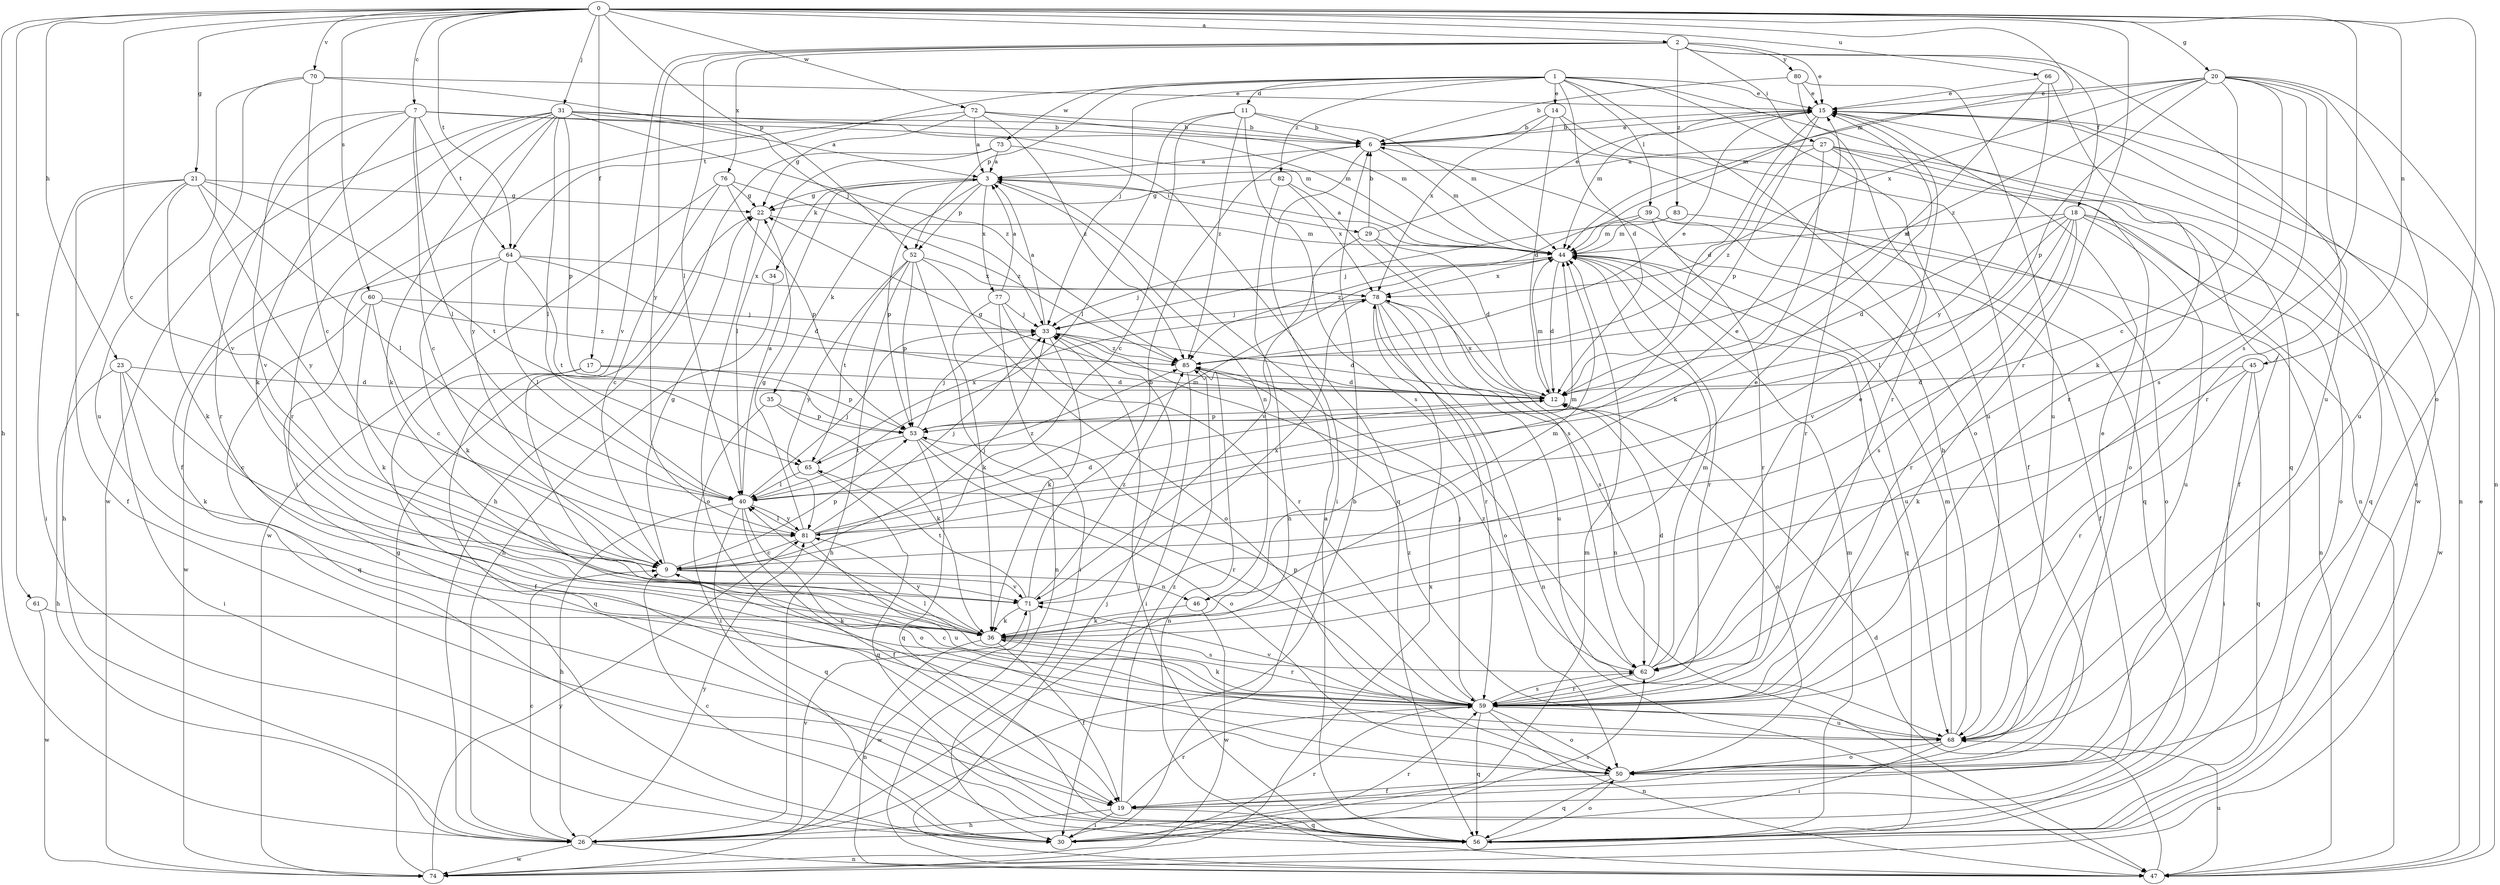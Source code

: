 strict digraph  {
0;
1;
2;
3;
6;
7;
9;
11;
12;
14;
15;
17;
18;
19;
20;
21;
22;
23;
26;
27;
29;
30;
31;
33;
34;
35;
36;
39;
40;
44;
45;
46;
47;
50;
52;
53;
56;
59;
60;
61;
62;
64;
65;
66;
68;
70;
71;
72;
73;
74;
76;
77;
78;
80;
81;
82;
83;
85;
0 -> 2  [label=a];
0 -> 7  [label=c];
0 -> 9  [label=c];
0 -> 17  [label=f];
0 -> 20  [label=g];
0 -> 21  [label=g];
0 -> 23  [label=h];
0 -> 26  [label=h];
0 -> 31  [label=j];
0 -> 44  [label=m];
0 -> 45  [label=n];
0 -> 50  [label=o];
0 -> 52  [label=p];
0 -> 59  [label=r];
0 -> 60  [label=s];
0 -> 61  [label=s];
0 -> 62  [label=s];
0 -> 64  [label=t];
0 -> 66  [label=u];
0 -> 70  [label=v];
0 -> 72  [label=w];
1 -> 11  [label=d];
1 -> 12  [label=d];
1 -> 14  [label=e];
1 -> 15  [label=e];
1 -> 33  [label=j];
1 -> 39  [label=l];
1 -> 50  [label=o];
1 -> 52  [label=p];
1 -> 56  [label=q];
1 -> 64  [label=t];
1 -> 68  [label=u];
1 -> 73  [label=w];
1 -> 82  [label=z];
2 -> 15  [label=e];
2 -> 18  [label=f];
2 -> 27  [label=i];
2 -> 40  [label=l];
2 -> 68  [label=u];
2 -> 71  [label=v];
2 -> 76  [label=x];
2 -> 80  [label=y];
2 -> 81  [label=y];
2 -> 83  [label=z];
3 -> 22  [label=g];
3 -> 29  [label=i];
3 -> 34  [label=k];
3 -> 35  [label=k];
3 -> 46  [label=n];
3 -> 52  [label=p];
3 -> 53  [label=p];
3 -> 77  [label=x];
6 -> 3  [label=a];
6 -> 15  [label=e];
6 -> 30  [label=i];
6 -> 44  [label=m];
6 -> 56  [label=q];
7 -> 6  [label=b];
7 -> 9  [label=c];
7 -> 36  [label=k];
7 -> 40  [label=l];
7 -> 44  [label=m];
7 -> 59  [label=r];
7 -> 64  [label=t];
7 -> 71  [label=v];
9 -> 22  [label=g];
9 -> 33  [label=j];
9 -> 46  [label=n];
9 -> 53  [label=p];
9 -> 71  [label=v];
11 -> 6  [label=b];
11 -> 9  [label=c];
11 -> 40  [label=l];
11 -> 44  [label=m];
11 -> 62  [label=s];
11 -> 85  [label=z];
12 -> 22  [label=g];
12 -> 44  [label=m];
12 -> 50  [label=o];
12 -> 53  [label=p];
12 -> 78  [label=x];
14 -> 6  [label=b];
14 -> 12  [label=d];
14 -> 19  [label=f];
14 -> 47  [label=n];
14 -> 78  [label=x];
15 -> 6  [label=b];
15 -> 12  [label=d];
15 -> 44  [label=m];
15 -> 47  [label=n];
15 -> 53  [label=p];
15 -> 74  [label=w];
17 -> 12  [label=d];
17 -> 19  [label=f];
17 -> 53  [label=p];
17 -> 56  [label=q];
18 -> 12  [label=d];
18 -> 40  [label=l];
18 -> 44  [label=m];
18 -> 50  [label=o];
18 -> 59  [label=r];
18 -> 62  [label=s];
18 -> 68  [label=u];
18 -> 71  [label=v];
18 -> 74  [label=w];
19 -> 26  [label=h];
19 -> 30  [label=i];
19 -> 56  [label=q];
19 -> 59  [label=r];
19 -> 85  [label=z];
20 -> 9  [label=c];
20 -> 15  [label=e];
20 -> 36  [label=k];
20 -> 44  [label=m];
20 -> 47  [label=n];
20 -> 53  [label=p];
20 -> 59  [label=r];
20 -> 62  [label=s];
20 -> 68  [label=u];
20 -> 78  [label=x];
20 -> 85  [label=z];
21 -> 19  [label=f];
21 -> 22  [label=g];
21 -> 26  [label=h];
21 -> 30  [label=i];
21 -> 36  [label=k];
21 -> 40  [label=l];
21 -> 65  [label=t];
21 -> 81  [label=y];
22 -> 44  [label=m];
22 -> 50  [label=o];
23 -> 9  [label=c];
23 -> 12  [label=d];
23 -> 26  [label=h];
23 -> 30  [label=i];
23 -> 36  [label=k];
26 -> 6  [label=b];
26 -> 9  [label=c];
26 -> 47  [label=n];
26 -> 59  [label=r];
26 -> 71  [label=v];
26 -> 74  [label=w];
26 -> 81  [label=y];
27 -> 3  [label=a];
27 -> 19  [label=f];
27 -> 36  [label=k];
27 -> 50  [label=o];
27 -> 56  [label=q];
27 -> 59  [label=r];
27 -> 85  [label=z];
29 -> 6  [label=b];
29 -> 12  [label=d];
29 -> 15  [label=e];
29 -> 47  [label=n];
29 -> 71  [label=v];
30 -> 9  [label=c];
30 -> 44  [label=m];
30 -> 59  [label=r];
30 -> 62  [label=s];
31 -> 3  [label=a];
31 -> 6  [label=b];
31 -> 19  [label=f];
31 -> 36  [label=k];
31 -> 40  [label=l];
31 -> 44  [label=m];
31 -> 53  [label=p];
31 -> 59  [label=r];
31 -> 74  [label=w];
31 -> 81  [label=y];
31 -> 85  [label=z];
33 -> 3  [label=a];
33 -> 12  [label=d];
33 -> 36  [label=k];
33 -> 85  [label=z];
34 -> 26  [label=h];
35 -> 30  [label=i];
35 -> 36  [label=k];
35 -> 53  [label=p];
36 -> 15  [label=e];
36 -> 19  [label=f];
36 -> 47  [label=n];
36 -> 59  [label=r];
36 -> 62  [label=s];
36 -> 81  [label=y];
39 -> 19  [label=f];
39 -> 44  [label=m];
39 -> 47  [label=n];
39 -> 59  [label=r];
39 -> 85  [label=z];
40 -> 3  [label=a];
40 -> 19  [label=f];
40 -> 26  [label=h];
40 -> 33  [label=j];
40 -> 44  [label=m];
40 -> 50  [label=o];
40 -> 56  [label=q];
40 -> 81  [label=y];
40 -> 85  [label=z];
44 -> 3  [label=a];
44 -> 12  [label=d];
44 -> 33  [label=j];
44 -> 56  [label=q];
44 -> 59  [label=r];
44 -> 68  [label=u];
44 -> 78  [label=x];
45 -> 12  [label=d];
45 -> 30  [label=i];
45 -> 36  [label=k];
45 -> 56  [label=q];
45 -> 59  [label=r];
46 -> 36  [label=k];
46 -> 44  [label=m];
46 -> 74  [label=w];
47 -> 12  [label=d];
47 -> 15  [label=e];
47 -> 33  [label=j];
47 -> 68  [label=u];
50 -> 19  [label=f];
50 -> 56  [label=q];
52 -> 26  [label=h];
52 -> 47  [label=n];
52 -> 50  [label=o];
52 -> 53  [label=p];
52 -> 65  [label=t];
52 -> 78  [label=x];
52 -> 81  [label=y];
53 -> 33  [label=j];
53 -> 50  [label=o];
53 -> 56  [label=q];
53 -> 59  [label=r];
53 -> 65  [label=t];
56 -> 3  [label=a];
56 -> 15  [label=e];
56 -> 33  [label=j];
56 -> 44  [label=m];
56 -> 50  [label=o];
59 -> 9  [label=c];
59 -> 33  [label=j];
59 -> 36  [label=k];
59 -> 40  [label=l];
59 -> 47  [label=n];
59 -> 50  [label=o];
59 -> 53  [label=p];
59 -> 56  [label=q];
59 -> 62  [label=s];
59 -> 68  [label=u];
59 -> 71  [label=v];
60 -> 9  [label=c];
60 -> 33  [label=j];
60 -> 36  [label=k];
60 -> 56  [label=q];
60 -> 85  [label=z];
61 -> 36  [label=k];
61 -> 74  [label=w];
62 -> 12  [label=d];
62 -> 15  [label=e];
62 -> 44  [label=m];
62 -> 59  [label=r];
62 -> 85  [label=z];
64 -> 12  [label=d];
64 -> 36  [label=k];
64 -> 40  [label=l];
64 -> 65  [label=t];
64 -> 74  [label=w];
64 -> 78  [label=x];
65 -> 40  [label=l];
65 -> 56  [label=q];
65 -> 78  [label=x];
66 -> 12  [label=d];
66 -> 15  [label=e];
66 -> 59  [label=r];
66 -> 81  [label=y];
68 -> 6  [label=b];
68 -> 15  [label=e];
68 -> 30  [label=i];
68 -> 44  [label=m];
68 -> 50  [label=o];
68 -> 85  [label=z];
70 -> 9  [label=c];
70 -> 15  [label=e];
70 -> 33  [label=j];
70 -> 68  [label=u];
70 -> 71  [label=v];
71 -> 6  [label=b];
71 -> 36  [label=k];
71 -> 65  [label=t];
71 -> 74  [label=w];
71 -> 78  [label=x];
71 -> 85  [label=z];
72 -> 3  [label=a];
72 -> 6  [label=b];
72 -> 22  [label=g];
72 -> 30  [label=i];
72 -> 44  [label=m];
72 -> 85  [label=z];
73 -> 3  [label=a];
73 -> 26  [label=h];
73 -> 40  [label=l];
73 -> 56  [label=q];
74 -> 22  [label=g];
74 -> 78  [label=x];
74 -> 81  [label=y];
76 -> 9  [label=c];
76 -> 22  [label=g];
76 -> 53  [label=p];
76 -> 74  [label=w];
76 -> 85  [label=z];
77 -> 3  [label=a];
77 -> 30  [label=i];
77 -> 33  [label=j];
77 -> 36  [label=k];
77 -> 59  [label=r];
78 -> 33  [label=j];
78 -> 47  [label=n];
78 -> 50  [label=o];
78 -> 59  [label=r];
78 -> 62  [label=s];
78 -> 68  [label=u];
80 -> 6  [label=b];
80 -> 15  [label=e];
80 -> 59  [label=r];
80 -> 68  [label=u];
81 -> 9  [label=c];
81 -> 12  [label=d];
81 -> 15  [label=e];
81 -> 22  [label=g];
81 -> 33  [label=j];
81 -> 40  [label=l];
81 -> 44  [label=m];
81 -> 68  [label=u];
82 -> 22  [label=g];
82 -> 26  [label=h];
82 -> 62  [label=s];
82 -> 78  [label=x];
83 -> 33  [label=j];
83 -> 44  [label=m];
83 -> 50  [label=o];
85 -> 12  [label=d];
85 -> 15  [label=e];
85 -> 30  [label=i];
85 -> 47  [label=n];
}
